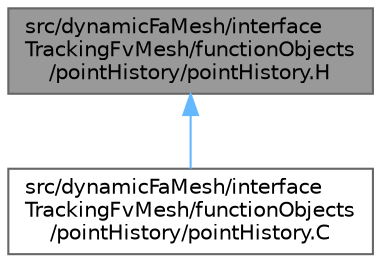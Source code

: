 digraph "src/dynamicFaMesh/interfaceTrackingFvMesh/functionObjects/pointHistory/pointHistory.H"
{
 // LATEX_PDF_SIZE
  bgcolor="transparent";
  edge [fontname=Helvetica,fontsize=10,labelfontname=Helvetica,labelfontsize=10];
  node [fontname=Helvetica,fontsize=10,shape=box,height=0.2,width=0.4];
  Node1 [id="Node000001",label="src/dynamicFaMesh/interface\lTrackingFvMesh/functionObjects\l/pointHistory/pointHistory.H",height=0.2,width=0.4,color="gray40", fillcolor="grey60", style="filled", fontcolor="black",tooltip=" "];
  Node1 -> Node2 [id="edge1_Node000001_Node000002",dir="back",color="steelblue1",style="solid",tooltip=" "];
  Node2 [id="Node000002",label="src/dynamicFaMesh/interface\lTrackingFvMesh/functionObjects\l/pointHistory/pointHistory.C",height=0.2,width=0.4,color="grey40", fillcolor="white", style="filled",URL="$pointHistory_8C.html",tooltip=" "];
}
